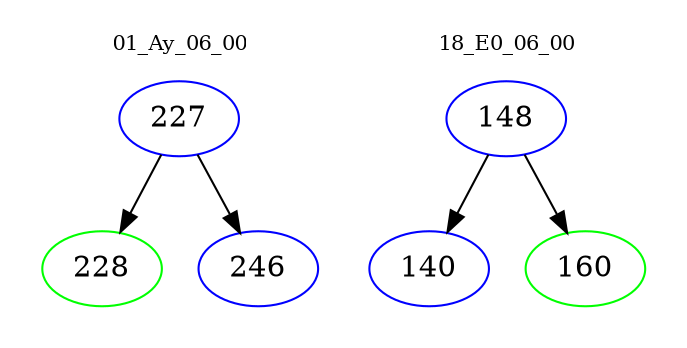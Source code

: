 digraph{
subgraph cluster_0 {
color = white
label = "01_Ay_06_00";
fontsize=10;
T0_227 [label="227", color="blue"]
T0_227 -> T0_228 [color="black"]
T0_228 [label="228", color="green"]
T0_227 -> T0_246 [color="black"]
T0_246 [label="246", color="blue"]
}
subgraph cluster_1 {
color = white
label = "18_E0_06_00";
fontsize=10;
T1_148 [label="148", color="blue"]
T1_148 -> T1_140 [color="black"]
T1_140 [label="140", color="blue"]
T1_148 -> T1_160 [color="black"]
T1_160 [label="160", color="green"]
}
}
